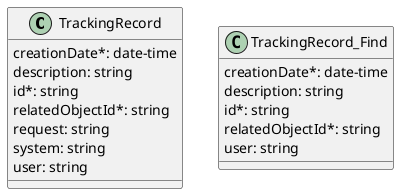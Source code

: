 @startuml trackingRecordModel

class TrackingRecord {

    creationDate*: date-time
    description: string
    id*: string
    relatedObjectId*: string
    request: string
    system: string
    user: string
}

class TrackingRecord_Find {

    creationDate*: date-time
    description: string
    id*: string
    relatedObjectId*: string
    user: string
}

@enduml